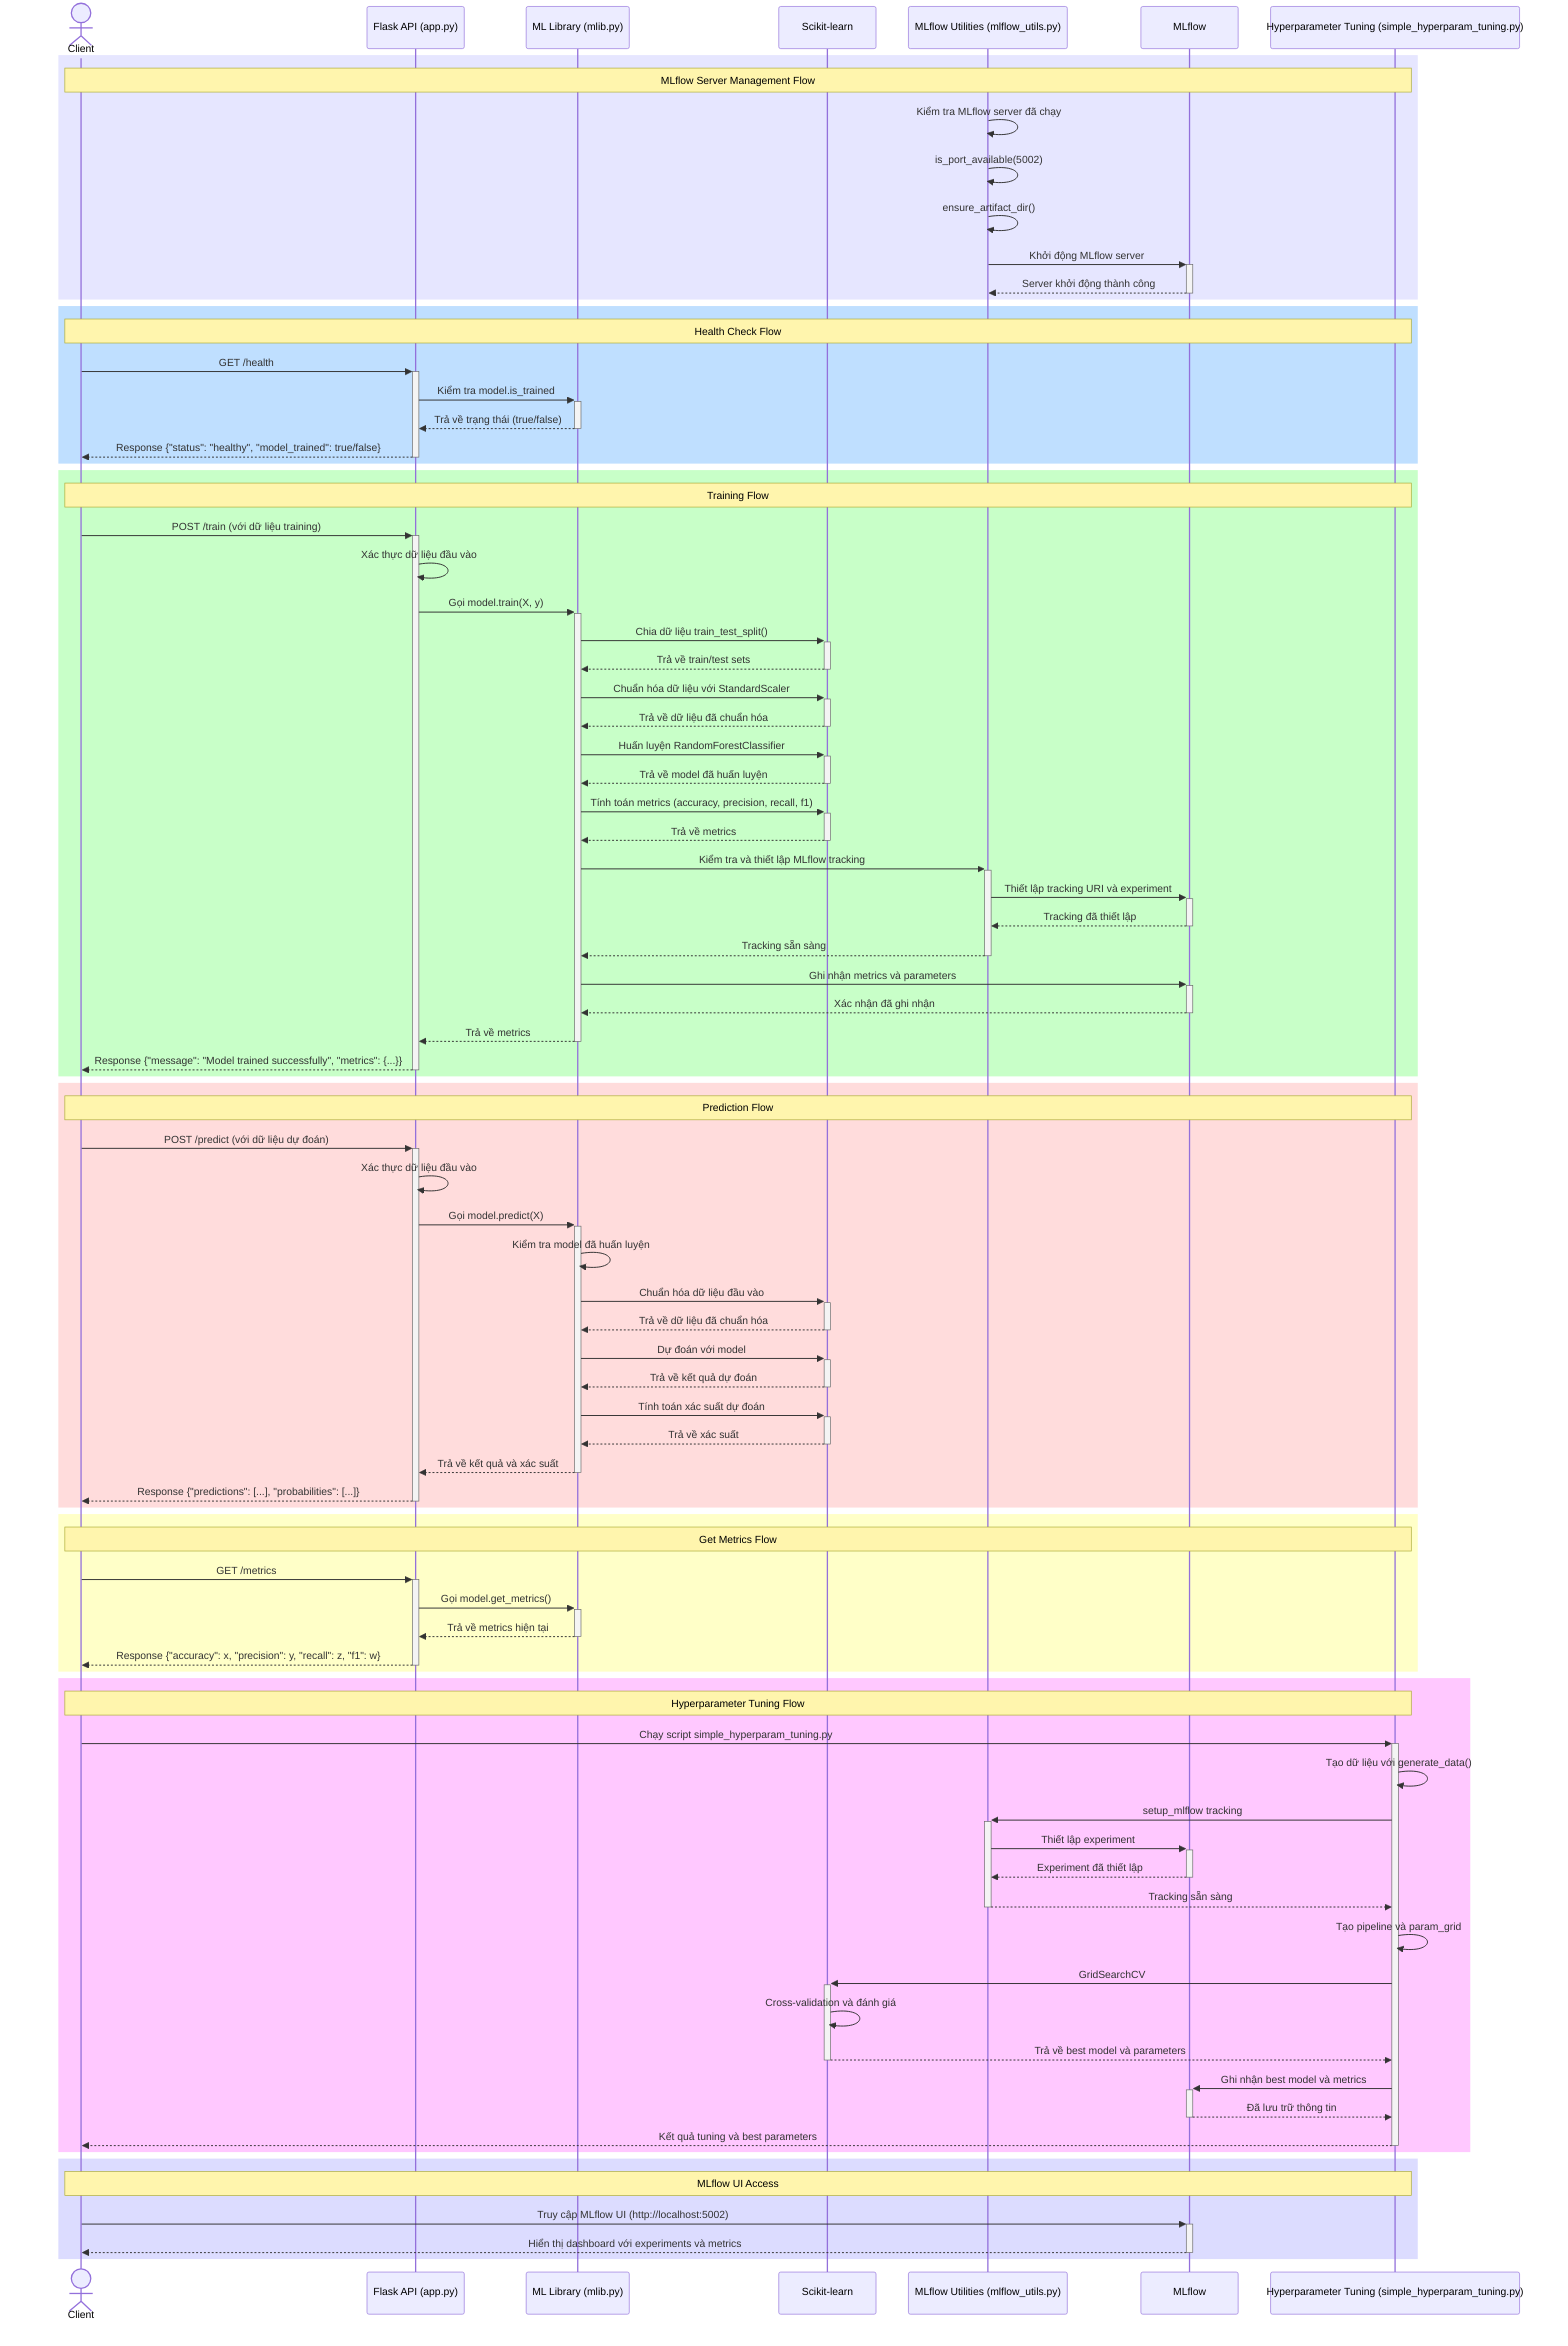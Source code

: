 sequenceDiagram
    %% Định nghĩa các actor và thành phần
    actor Client
    participant Flask_API as Flask API (app.py)
    participant ML_Library as ML Library (mlib.py)
    participant Scikit_learn as Scikit-learn
    participant MLflow_Utils as MLflow Utilities (mlflow_utils.py)
    participant MLflow
    participant Tuning as Hyperparameter Tuning (simple_hyperparam_tuning.py)

    %% MLflow Server Management Flow
    rect rgb(230, 230, 255)
    note over Client, Tuning: MLflow Server Management Flow
    MLflow_Utils->>MLflow_Utils: Kiểm tra MLflow server đã chạy
    MLflow_Utils->>MLflow_Utils: is_port_available(5002)
    MLflow_Utils->>MLflow_Utils: ensure_artifact_dir()
    MLflow_Utils->>+MLflow: Khởi động MLflow server
    MLflow-->>-MLflow_Utils: Server khởi động thành công
    end

    %% Health Check Flow
    rect rgb(191, 223, 255)
    note over Client, Tuning: Health Check Flow
    Client->>+Flask_API: GET /health
    Flask_API->>+ML_Library: Kiểm tra model.is_trained
    ML_Library-->>-Flask_API: Trả về trạng thái (true/false)
    Flask_API-->>-Client: Response {"status": "healthy", "model_trained": true/false}
    end

    %% Training Flow
    rect rgb(200, 255, 200)
    note over Client, Tuning: Training Flow
    Client->>+Flask_API: POST /train (với dữ liệu training)
    Flask_API->>Flask_API: Xác thực dữ liệu đầu vào
    Flask_API->>+ML_Library: Gọi model.train(X, y)
    ML_Library->>+Scikit_learn: Chia dữ liệu train_test_split()
    Scikit_learn-->>-ML_Library: Trả về train/test sets
    ML_Library->>+Scikit_learn: Chuẩn hóa dữ liệu với StandardScaler
    Scikit_learn-->>-ML_Library: Trả về dữ liệu đã chuẩn hóa
    ML_Library->>+Scikit_learn: Huấn luyện RandomForestClassifier
    Scikit_learn-->>-ML_Library: Trả về model đã huấn luyện
    ML_Library->>+Scikit_learn: Tính toán metrics (accuracy, precision, recall, f1)
    Scikit_learn-->>-ML_Library: Trả về metrics
    ML_Library->>+MLflow_Utils: Kiểm tra và thiết lập MLflow tracking
    MLflow_Utils->>+MLflow: Thiết lập tracking URI và experiment
    MLflow-->>-MLflow_Utils: Tracking đã thiết lập
    MLflow_Utils-->>-ML_Library: Tracking sẵn sàng
    ML_Library->>+MLflow: Ghi nhận metrics và parameters
    MLflow-->>-ML_Library: Xác nhận đã ghi nhận
    ML_Library-->>-Flask_API: Trả về metrics
    Flask_API-->>-Client: Response {"message": "Model trained successfully", "metrics": {...}}
    end

    %% Prediction Flow
    rect rgb(255, 220, 220)
    note over Client, Tuning: Prediction Flow
    Client->>+Flask_API: POST /predict (với dữ liệu dự đoán)
    Flask_API->>Flask_API: Xác thực dữ liệu đầu vào
    Flask_API->>+ML_Library: Gọi model.predict(X)
    ML_Library->>ML_Library: Kiểm tra model đã huấn luyện
    ML_Library->>+Scikit_learn: Chuẩn hóa dữ liệu đầu vào
    Scikit_learn-->>-ML_Library: Trả về dữ liệu đã chuẩn hóa
    ML_Library->>+Scikit_learn: Dự đoán với model
    Scikit_learn-->>-ML_Library: Trả về kết quả dự đoán
    ML_Library->>+Scikit_learn: Tính toán xác suất dự đoán
    Scikit_learn-->>-ML_Library: Trả về xác suất
    ML_Library-->>-Flask_API: Trả về kết quả và xác suất
    Flask_API-->>-Client: Response {"predictions": [...], "probabilities": [...]}
    end

    %% Get Metrics Flow
    rect rgb(255, 255, 200)
    note over Client, Tuning: Get Metrics Flow
    Client->>+Flask_API: GET /metrics
    Flask_API->>+ML_Library: Gọi model.get_metrics()
    ML_Library-->>-Flask_API: Trả về metrics hiện tại
    Flask_API-->>-Client: Response {"accuracy": x, "precision": y, "recall": z, "f1": w}
    end

    %% Hyperparameter Tuning Flow
    rect rgb(255, 200, 255)
    note over Client, Tuning: Hyperparameter Tuning Flow
    Client->>+Tuning: Chạy script simple_hyperparam_tuning.py
    Tuning->>Tuning: Tạo dữ liệu với generate_data()
    Tuning->>+MLflow_Utils: setup_mlflow tracking
    MLflow_Utils->>+MLflow: Thiết lập experiment
    MLflow-->>-MLflow_Utils: Experiment đã thiết lập
    MLflow_Utils-->>-Tuning: Tracking sẵn sàng
    Tuning->>Tuning: Tạo pipeline và param_grid
    Tuning->>+Scikit_learn: GridSearchCV
    Scikit_learn->>Scikit_learn: Cross-validation và đánh giá
    Scikit_learn-->>-Tuning: Trả về best model và parameters
    Tuning->>+MLflow: Ghi nhận best model và metrics
    MLflow-->>-Tuning: Đã lưu trữ thông tin
    Tuning-->>-Client: Kết quả tuning và best parameters
    end

    %% MLflow UI Access
    rect rgb(220, 220, 255)
    note over Client, Tuning: MLflow UI Access
    Client->>+MLflow: Truy cập MLflow UI (http://localhost:5002)
    MLflow-->>-Client: Hiển thị dashboard với experiments và metrics
    end